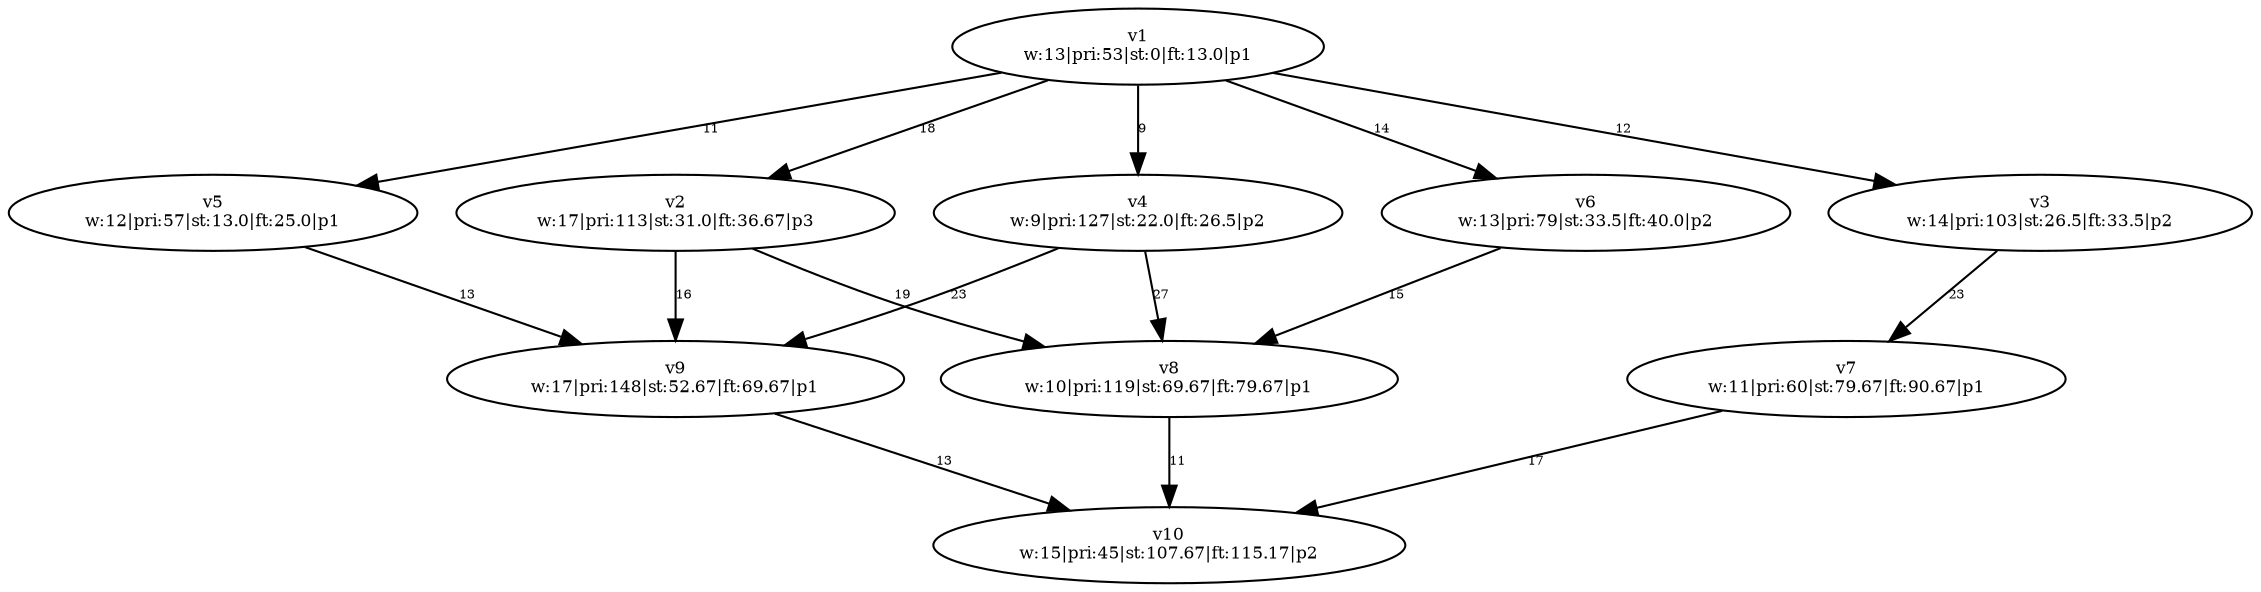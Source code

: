 digraph {
	v1 [label="v1
w:13|pri:53|st:0|ft:13.0|p1" fontsize=8.0]
	v4 [label="v4
w:9|pri:127|st:22.0|ft:26.5|p2" fontsize=8.0]
	v2 [label="v2
w:17|pri:113|st:31.0|ft:36.67|p3" fontsize=8.0]
	v3 [label="v3
w:14|pri:103|st:26.5|ft:33.5|p2" fontsize=8.0]
	v6 [label="v6
w:13|pri:79|st:33.5|ft:40.0|p2" fontsize=8.0]
	v5 [label="v5
w:12|pri:57|st:13.0|ft:25.0|p1" fontsize=8.0]
	v9 [label="v9
w:17|pri:148|st:52.67|ft:69.67|p1" fontsize=8.0]
	v8 [label="v8
w:10|pri:119|st:69.67|ft:79.67|p1" fontsize=8.0]
	v7 [label="v7
w:11|pri:60|st:79.67|ft:90.67|p1" fontsize=8.0]
	v10 [label="v10
w:15|pri:45|st:107.67|ft:115.17|p2" fontsize=8.0]
	v1 -> v2 [label=18 constraint=true fontsize=6.0]
	v1 -> v3 [label=12 constraint=true fontsize=6.0]
	v1 -> v4 [label=9 constraint=true fontsize=6.0]
	v1 -> v5 [label=11 constraint=true fontsize=6.0]
	v1 -> v6 [label=14 constraint=true fontsize=6.0]
	v2 -> v8 [label=19 constraint=true fontsize=6.0]
	v2 -> v9 [label=16 constraint=true fontsize=6.0]
	v3 -> v7 [label=23 constraint=true fontsize=6.0]
	v4 -> v8 [label=27 constraint=true fontsize=6.0]
	v4 -> v9 [label=23 constraint=true fontsize=6.0]
	v5 -> v9 [label=13 constraint=true fontsize=6.0]
	v6 -> v8 [label=15 constraint=true fontsize=6.0]
	v7 -> v10 [label=17 constraint=true fontsize=6.0]
	v8 -> v10 [label=11 constraint=true fontsize=6.0]
	v9 -> v10 [label=13 constraint=true fontsize=6.0]
}
